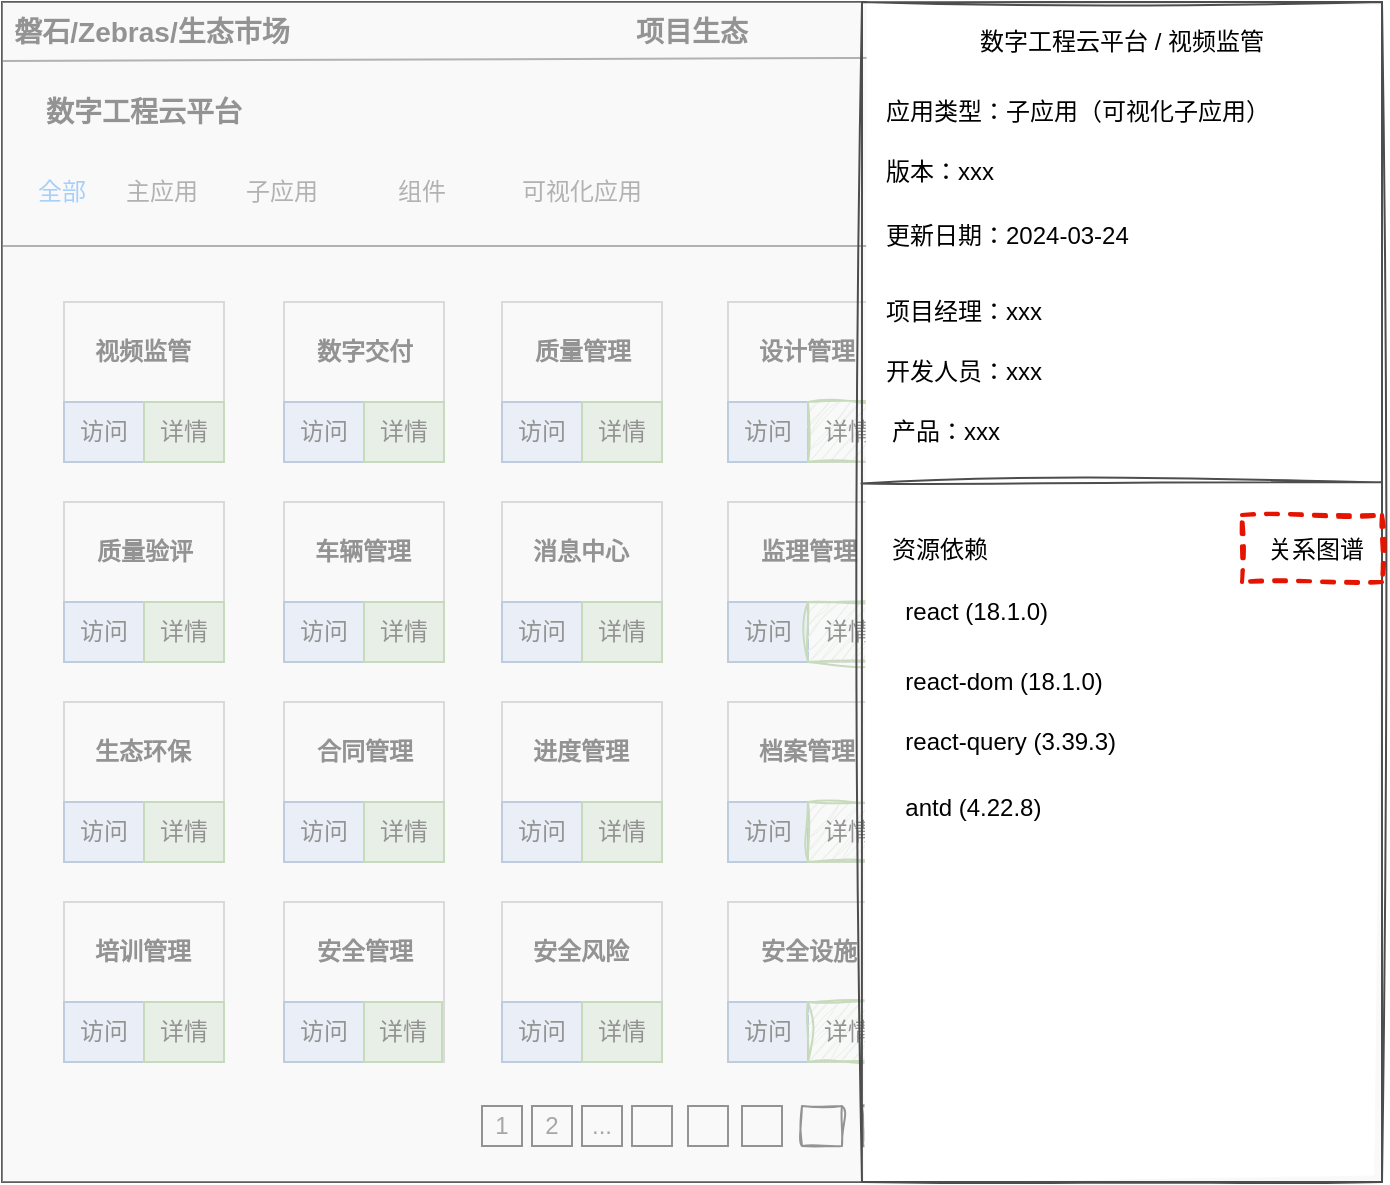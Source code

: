 <mxfile version="23.1.5" type="github">
  <diagram name="第 1 页" id="HMsFE6RniBmFMQwX7OuL">
    <mxGraphModel dx="1325" dy="739" grid="1" gridSize="10" guides="1" tooltips="1" connect="1" arrows="1" fold="1" page="1" pageScale="1" pageWidth="827" pageHeight="1169" math="0" shadow="0">
      <root>
        <mxCell id="0" />
        <mxCell id="1" parent="0" />
        <mxCell id="aMEDheZQiafsRFQI8HD_-119" value="" style="rounded=0;whiteSpace=wrap;html=1;fillColor=none;strokeColor=#4D4D4D;shadow=0;" vertex="1" parent="1">
          <mxGeometry x="70" y="150" width="690" height="590" as="geometry" />
        </mxCell>
        <mxCell id="aMEDheZQiafsRFQI8HD_-120" value="" style="rounded=0;whiteSpace=wrap;html=1;fillColor=none;strokeColor=#4D4D4D;shadow=0;" vertex="1" parent="1">
          <mxGeometry x="70" y="272" width="690" height="468" as="geometry" />
        </mxCell>
        <mxCell id="aMEDheZQiafsRFQI8HD_-121" value="数字工程云平台" style="text;html=1;align=left;verticalAlign=middle;whiteSpace=wrap;rounded=0;shadow=0;fontSize=14;fontStyle=1;" vertex="1" parent="1">
          <mxGeometry x="90" y="190" width="210" height="30" as="geometry" />
        </mxCell>
        <mxCell id="aMEDheZQiafsRFQI8HD_-122" value="项目生态" style="text;html=1;align=center;verticalAlign=middle;whiteSpace=wrap;rounded=0;fontSize=14;fontStyle=1;shadow=0;" vertex="1" parent="1">
          <mxGeometry x="385" y="150" width="60" height="30" as="geometry" />
        </mxCell>
        <mxCell id="aMEDheZQiafsRFQI8HD_-123" value="磐石/Zebras/生态市场" style="text;html=1;align=center;verticalAlign=middle;whiteSpace=wrap;rounded=0;fontSize=14;fontStyle=1;shadow=0;" vertex="1" parent="1">
          <mxGeometry x="70" y="150" width="150" height="30" as="geometry" />
        </mxCell>
        <mxCell id="aMEDheZQiafsRFQI8HD_-124" value="&lt;font color=&quot;#4d4d4d&quot;&gt;&amp;nbsp;输入应用名称检索&lt;/font&gt;" style="text;html=1;align=left;verticalAlign=middle;whiteSpace=wrap;rounded=0;strokeColor=#B3B3B3;shadow=0;sketch=1;curveFitting=1;jiggle=2;" vertex="1" parent="1">
          <mxGeometry x="590" y="344" width="160" height="30" as="geometry" />
        </mxCell>
        <mxCell id="aMEDheZQiafsRFQI8HD_-125" value="全部" style="text;html=1;align=center;verticalAlign=middle;whiteSpace=wrap;rounded=0;fontColor=#3399FF;shadow=0;" vertex="1" parent="1">
          <mxGeometry x="70" y="230" width="60" height="30" as="geometry" />
        </mxCell>
        <mxCell id="aMEDheZQiafsRFQI8HD_-126" value="主应用" style="text;html=1;align=center;verticalAlign=middle;whiteSpace=wrap;rounded=0;fontColor=#4D4D4D;shadow=0;" vertex="1" parent="1">
          <mxGeometry x="130" y="230" width="40" height="30" as="geometry" />
        </mxCell>
        <mxCell id="aMEDheZQiafsRFQI8HD_-127" value="&lt;font&gt;子应用&lt;/font&gt;" style="text;html=1;align=center;verticalAlign=middle;whiteSpace=wrap;rounded=0;shadow=0;fontColor=#4D4D4D;" vertex="1" parent="1">
          <mxGeometry x="190" y="230" width="40" height="30" as="geometry" />
        </mxCell>
        <mxCell id="aMEDheZQiafsRFQI8HD_-128" value="&lt;font&gt;组件&lt;/font&gt;" style="text;html=1;align=center;verticalAlign=middle;whiteSpace=wrap;rounded=0;shadow=0;fontColor=#4D4D4D;" vertex="1" parent="1">
          <mxGeometry x="260" y="230" width="40" height="30" as="geometry" />
        </mxCell>
        <mxCell id="aMEDheZQiafsRFQI8HD_-129" value="&lt;font&gt;可视化应用&lt;/font&gt;" style="text;html=1;align=center;verticalAlign=middle;whiteSpace=wrap;rounded=0;shadow=0;fontColor=#4D4D4D;" vertex="1" parent="1">
          <mxGeometry x="320" y="230" width="80" height="30" as="geometry" />
        </mxCell>
        <mxCell id="aMEDheZQiafsRFQI8HD_-130" value="" style="whiteSpace=wrap;html=1;aspect=fixed;fillColor=none;shadow=0;fontColor=#333333;" vertex="1" parent="1">
          <mxGeometry x="413" y="702" width="20" height="20" as="geometry" />
        </mxCell>
        <mxCell id="aMEDheZQiafsRFQI8HD_-131" value="" style="whiteSpace=wrap;html=1;aspect=fixed;fillColor=none;shadow=0;fontColor=#333333;" vertex="1" parent="1">
          <mxGeometry x="385" y="702" width="20" height="20" as="geometry" />
        </mxCell>
        <mxCell id="aMEDheZQiafsRFQI8HD_-132" value="..." style="whiteSpace=wrap;html=1;aspect=fixed;fillColor=none;shadow=0;fontColor=#333333;" vertex="1" parent="1">
          <mxGeometry x="360" y="702" width="20" height="20" as="geometry" />
        </mxCell>
        <mxCell id="aMEDheZQiafsRFQI8HD_-133" value="2" style="whiteSpace=wrap;html=1;aspect=fixed;fillColor=none;shadow=0;fontColor=#333333;" vertex="1" parent="1">
          <mxGeometry x="335" y="702" width="20" height="20" as="geometry" />
        </mxCell>
        <mxCell id="aMEDheZQiafsRFQI8HD_-134" value="1" style="whiteSpace=wrap;html=1;aspect=fixed;fillColor=none;shadow=0;fontColor=#333333;" vertex="1" parent="1">
          <mxGeometry x="310" y="702" width="20" height="20" as="geometry" />
        </mxCell>
        <mxCell id="aMEDheZQiafsRFQI8HD_-135" value="" style="whiteSpace=wrap;html=1;aspect=fixed;fillColor=none;shadow=0;fontColor=#333333;" vertex="1" parent="1">
          <mxGeometry x="440" y="702" width="20" height="20" as="geometry" />
        </mxCell>
        <mxCell id="aMEDheZQiafsRFQI8HD_-136" value="" style="whiteSpace=wrap;html=1;aspect=fixed;fillColor=none;shadow=0;fontColor=#333333;sketch=1;curveFitting=1;jiggle=2;" vertex="1" parent="1">
          <mxGeometry x="470" y="702" width="20" height="20" as="geometry" />
        </mxCell>
        <mxCell id="aMEDheZQiafsRFQI8HD_-137" value="" style="whiteSpace=wrap;html=1;aspect=fixed;fillColor=none;shadow=0;fontColor=#333333;sketch=1;curveFitting=1;jiggle=2;" vertex="1" parent="1">
          <mxGeometry x="500" y="702" width="20" height="20" as="geometry" />
        </mxCell>
        <mxCell id="aMEDheZQiafsRFQI8HD_-138" value="总计 100 个应用" style="text;html=1;align=center;verticalAlign=middle;whiteSpace=wrap;rounded=0;shadow=0;fontColor=#333333;sketch=1;curveFitting=1;jiggle=2;" vertex="1" parent="1">
          <mxGeometry x="540" y="697" width="110" height="30" as="geometry" />
        </mxCell>
        <mxCell id="aMEDheZQiafsRFQI8HD_-139" value="" style="endArrow=none;html=1;rounded=0;entryX=1.002;entryY=0.034;entryDx=0;entryDy=0;entryPerimeter=0;exitX=0;exitY=0.75;exitDx=0;exitDy=0;strokeColor=#4D4D4D;shadow=0;" edge="1" parent="1">
          <mxGeometry width="50" height="50" relative="1" as="geometry">
            <mxPoint x="70" y="179.5" as="sourcePoint" />
            <mxPoint x="761.38" y="177.06" as="targetPoint" />
          </mxGeometry>
        </mxCell>
        <mxCell id="aMEDheZQiafsRFQI8HD_-140" value="" style="whiteSpace=wrap;html=1;aspect=fixed;fillColor=none;strokeColor=#B3B3B3;shadow=0;" vertex="1" parent="1">
          <mxGeometry x="101" y="300" width="80" height="80" as="geometry" />
        </mxCell>
        <mxCell id="aMEDheZQiafsRFQI8HD_-141" value="" style="whiteSpace=wrap;html=1;aspect=fixed;fillColor=none;strokeColor=#B3B3B3;shadow=0;" vertex="1" parent="1">
          <mxGeometry x="211" y="300" width="80" height="80" as="geometry" />
        </mxCell>
        <mxCell id="aMEDheZQiafsRFQI8HD_-142" value="" style="whiteSpace=wrap;html=1;aspect=fixed;fillColor=none;strokeColor=#B3B3B3;shadow=0;" vertex="1" parent="1">
          <mxGeometry x="101" y="400" width="80" height="80" as="geometry" />
        </mxCell>
        <mxCell id="aMEDheZQiafsRFQI8HD_-143" value="" style="whiteSpace=wrap;html=1;aspect=fixed;fillColor=none;strokeColor=#B3B3B3;shadow=0;" vertex="1" parent="1">
          <mxGeometry x="211" y="400" width="80" height="80" as="geometry" />
        </mxCell>
        <mxCell id="aMEDheZQiafsRFQI8HD_-144" value="" style="whiteSpace=wrap;html=1;aspect=fixed;fillColor=none;strokeColor=#B3B3B3;shadow=0;" vertex="1" parent="1">
          <mxGeometry x="101" y="500" width="80" height="80" as="geometry" />
        </mxCell>
        <mxCell id="aMEDheZQiafsRFQI8HD_-145" value="" style="whiteSpace=wrap;html=1;aspect=fixed;fillColor=none;strokeColor=#B3B3B3;shadow=0;" vertex="1" parent="1">
          <mxGeometry x="101" y="600" width="80" height="80" as="geometry" />
        </mxCell>
        <mxCell id="aMEDheZQiafsRFQI8HD_-146" value="" style="whiteSpace=wrap;html=1;aspect=fixed;fillColor=none;strokeColor=#B3B3B3;shadow=0;" vertex="1" parent="1">
          <mxGeometry x="211" y="500" width="80" height="80" as="geometry" />
        </mxCell>
        <mxCell id="aMEDheZQiafsRFQI8HD_-147" value="" style="whiteSpace=wrap;html=1;aspect=fixed;fillColor=none;strokeColor=#B3B3B3;shadow=0;" vertex="1" parent="1">
          <mxGeometry x="211" y="600" width="80" height="80" as="geometry" />
        </mxCell>
        <mxCell id="aMEDheZQiafsRFQI8HD_-148" value="访问" style="rounded=0;whiteSpace=wrap;html=1;strokeColor=#6c8ebf;fillColor=#dae8fc;shadow=0;" vertex="1" parent="1">
          <mxGeometry x="101" y="350" width="40" height="30" as="geometry" />
        </mxCell>
        <mxCell id="aMEDheZQiafsRFQI8HD_-149" value="详情" style="rounded=0;whiteSpace=wrap;html=1;strokeColor=#82b366;fillColor=#d5e8d4;shadow=0;" vertex="1" parent="1">
          <mxGeometry x="141" y="350" width="40" height="30" as="geometry" />
        </mxCell>
        <mxCell id="aMEDheZQiafsRFQI8HD_-150" value="访问" style="rounded=0;whiteSpace=wrap;html=1;strokeColor=#6c8ebf;fillColor=#dae8fc;shadow=0;" vertex="1" parent="1">
          <mxGeometry x="101" y="450" width="40" height="30" as="geometry" />
        </mxCell>
        <mxCell id="aMEDheZQiafsRFQI8HD_-151" value="详情" style="rounded=0;whiteSpace=wrap;html=1;strokeColor=#82b366;fillColor=#d5e8d4;shadow=0;" vertex="1" parent="1">
          <mxGeometry x="141" y="450" width="40" height="30" as="geometry" />
        </mxCell>
        <mxCell id="aMEDheZQiafsRFQI8HD_-152" value="访问" style="rounded=0;whiteSpace=wrap;html=1;strokeColor=#6c8ebf;fillColor=#dae8fc;shadow=0;" vertex="1" parent="1">
          <mxGeometry x="101" y="550" width="40" height="30" as="geometry" />
        </mxCell>
        <mxCell id="aMEDheZQiafsRFQI8HD_-153" value="详情" style="rounded=0;whiteSpace=wrap;html=1;strokeColor=#82b366;fillColor=#d5e8d4;shadow=0;" vertex="1" parent="1">
          <mxGeometry x="141" y="550" width="40" height="30" as="geometry" />
        </mxCell>
        <mxCell id="aMEDheZQiafsRFQI8HD_-154" value="访问" style="rounded=0;whiteSpace=wrap;html=1;strokeColor=#6c8ebf;fillColor=#dae8fc;shadow=0;" vertex="1" parent="1">
          <mxGeometry x="101" y="650" width="40" height="30" as="geometry" />
        </mxCell>
        <mxCell id="aMEDheZQiafsRFQI8HD_-155" value="详情" style="rounded=0;whiteSpace=wrap;html=1;strokeColor=#82b366;fillColor=#d5e8d4;shadow=0;" vertex="1" parent="1">
          <mxGeometry x="141" y="650" width="40" height="30" as="geometry" />
        </mxCell>
        <mxCell id="aMEDheZQiafsRFQI8HD_-156" value="访问" style="rounded=0;whiteSpace=wrap;html=1;strokeColor=#6c8ebf;fillColor=#dae8fc;shadow=0;" vertex="1" parent="1">
          <mxGeometry x="211" y="650" width="40" height="30" as="geometry" />
        </mxCell>
        <mxCell id="aMEDheZQiafsRFQI8HD_-157" value="详情" style="rounded=0;whiteSpace=wrap;html=1;strokeColor=#82b366;fillColor=#d5e8d4;shadow=0;" vertex="1" parent="1">
          <mxGeometry x="251" y="650" width="39" height="30" as="geometry" />
        </mxCell>
        <mxCell id="aMEDheZQiafsRFQI8HD_-158" value="访问" style="rounded=0;whiteSpace=wrap;html=1;strokeColor=#6c8ebf;fillColor=#dae8fc;shadow=0;" vertex="1" parent="1">
          <mxGeometry x="211" y="550" width="40" height="30" as="geometry" />
        </mxCell>
        <mxCell id="aMEDheZQiafsRFQI8HD_-159" value="详情" style="rounded=0;whiteSpace=wrap;html=1;strokeColor=#82b366;fillColor=#d5e8d4;shadow=0;" vertex="1" parent="1">
          <mxGeometry x="251" y="550" width="40" height="30" as="geometry" />
        </mxCell>
        <mxCell id="aMEDheZQiafsRFQI8HD_-160" value="访问" style="rounded=0;whiteSpace=wrap;html=1;strokeColor=#6c8ebf;fillColor=#dae8fc;shadow=0;" vertex="1" parent="1">
          <mxGeometry x="211" y="450" width="40" height="30" as="geometry" />
        </mxCell>
        <mxCell id="aMEDheZQiafsRFQI8HD_-161" value="详情" style="rounded=0;whiteSpace=wrap;html=1;strokeColor=#82b366;fillColor=#d5e8d4;shadow=0;" vertex="1" parent="1">
          <mxGeometry x="251" y="450" width="40" height="30" as="geometry" />
        </mxCell>
        <mxCell id="aMEDheZQiafsRFQI8HD_-162" value="访问" style="rounded=0;whiteSpace=wrap;html=1;strokeColor=#6c8ebf;fillColor=#dae8fc;shadow=0;" vertex="1" parent="1">
          <mxGeometry x="211" y="350" width="40" height="30" as="geometry" />
        </mxCell>
        <mxCell id="aMEDheZQiafsRFQI8HD_-163" value="详情" style="rounded=0;whiteSpace=wrap;html=1;strokeColor=#82b366;fillColor=#d5e8d4;shadow=0;" vertex="1" parent="1">
          <mxGeometry x="251" y="350" width="40" height="30" as="geometry" />
        </mxCell>
        <mxCell id="aMEDheZQiafsRFQI8HD_-164" value="" style="whiteSpace=wrap;html=1;aspect=fixed;fillColor=none;strokeColor=#B3B3B3;shadow=0;" vertex="1" parent="1">
          <mxGeometry x="320" y="300" width="80" height="80" as="geometry" />
        </mxCell>
        <mxCell id="aMEDheZQiafsRFQI8HD_-165" value="" style="whiteSpace=wrap;html=1;aspect=fixed;fillColor=none;strokeColor=#B3B3B3;shadow=0;" vertex="1" parent="1">
          <mxGeometry x="433" y="300" width="80" height="80" as="geometry" />
        </mxCell>
        <mxCell id="aMEDheZQiafsRFQI8HD_-166" value="" style="whiteSpace=wrap;html=1;aspect=fixed;fillColor=none;strokeColor=#B3B3B3;shadow=0;" vertex="1" parent="1">
          <mxGeometry x="320" y="400" width="80" height="80" as="geometry" />
        </mxCell>
        <mxCell id="aMEDheZQiafsRFQI8HD_-167" value="" style="whiteSpace=wrap;html=1;aspect=fixed;fillColor=none;strokeColor=#B3B3B3;shadow=0;" vertex="1" parent="1">
          <mxGeometry x="433" y="400" width="80" height="80" as="geometry" />
        </mxCell>
        <mxCell id="aMEDheZQiafsRFQI8HD_-168" value="" style="whiteSpace=wrap;html=1;aspect=fixed;fillColor=none;strokeColor=#B3B3B3;shadow=0;" vertex="1" parent="1">
          <mxGeometry x="320" y="500" width="80" height="80" as="geometry" />
        </mxCell>
        <mxCell id="aMEDheZQiafsRFQI8HD_-169" value="" style="whiteSpace=wrap;html=1;aspect=fixed;fillColor=none;strokeColor=#B3B3B3;shadow=0;" vertex="1" parent="1">
          <mxGeometry x="320" y="600" width="80" height="80" as="geometry" />
        </mxCell>
        <mxCell id="aMEDheZQiafsRFQI8HD_-170" value="" style="whiteSpace=wrap;html=1;aspect=fixed;fillColor=none;strokeColor=#B3B3B3;shadow=0;" vertex="1" parent="1">
          <mxGeometry x="433" y="500" width="80" height="80" as="geometry" />
        </mxCell>
        <mxCell id="aMEDheZQiafsRFQI8HD_-171" value="" style="whiteSpace=wrap;html=1;aspect=fixed;fillColor=none;strokeColor=#B3B3B3;shadow=0;" vertex="1" parent="1">
          <mxGeometry x="433" y="600" width="80" height="80" as="geometry" />
        </mxCell>
        <mxCell id="aMEDheZQiafsRFQI8HD_-172" value="访问" style="rounded=0;whiteSpace=wrap;html=1;strokeColor=#6c8ebf;fillColor=#dae8fc;shadow=0;" vertex="1" parent="1">
          <mxGeometry x="320" y="350" width="40" height="30" as="geometry" />
        </mxCell>
        <mxCell id="aMEDheZQiafsRFQI8HD_-173" value="详情" style="rounded=0;whiteSpace=wrap;html=1;strokeColor=#82b366;fillColor=#d5e8d4;shadow=0;" vertex="1" parent="1">
          <mxGeometry x="360" y="350" width="40" height="30" as="geometry" />
        </mxCell>
        <mxCell id="aMEDheZQiafsRFQI8HD_-174" value="访问" style="rounded=0;whiteSpace=wrap;html=1;strokeColor=#6c8ebf;fillColor=#dae8fc;shadow=0;" vertex="1" parent="1">
          <mxGeometry x="320" y="450" width="40" height="30" as="geometry" />
        </mxCell>
        <mxCell id="aMEDheZQiafsRFQI8HD_-175" value="详情" style="rounded=0;whiteSpace=wrap;html=1;strokeColor=#82b366;fillColor=#d5e8d4;shadow=0;" vertex="1" parent="1">
          <mxGeometry x="360" y="450" width="40" height="30" as="geometry" />
        </mxCell>
        <mxCell id="aMEDheZQiafsRFQI8HD_-176" value="访问" style="rounded=0;whiteSpace=wrap;html=1;strokeColor=#6c8ebf;fillColor=#dae8fc;shadow=0;" vertex="1" parent="1">
          <mxGeometry x="320" y="550" width="40" height="30" as="geometry" />
        </mxCell>
        <mxCell id="aMEDheZQiafsRFQI8HD_-177" value="详情" style="rounded=0;whiteSpace=wrap;html=1;strokeColor=#82b366;fillColor=#d5e8d4;shadow=0;" vertex="1" parent="1">
          <mxGeometry x="360" y="550" width="40" height="30" as="geometry" />
        </mxCell>
        <mxCell id="aMEDheZQiafsRFQI8HD_-178" value="访问" style="rounded=0;whiteSpace=wrap;html=1;strokeColor=#6c8ebf;fillColor=#dae8fc;shadow=0;" vertex="1" parent="1">
          <mxGeometry x="320" y="650" width="40" height="30" as="geometry" />
        </mxCell>
        <mxCell id="aMEDheZQiafsRFQI8HD_-179" value="详情" style="rounded=0;whiteSpace=wrap;html=1;strokeColor=#82b366;fillColor=#d5e8d4;shadow=0;" vertex="1" parent="1">
          <mxGeometry x="360" y="650" width="40" height="30" as="geometry" />
        </mxCell>
        <mxCell id="aMEDheZQiafsRFQI8HD_-180" value="访问" style="rounded=0;whiteSpace=wrap;html=1;strokeColor=#6c8ebf;fillColor=#dae8fc;shadow=0;" vertex="1" parent="1">
          <mxGeometry x="433" y="650" width="40" height="30" as="geometry" />
        </mxCell>
        <mxCell id="aMEDheZQiafsRFQI8HD_-181" value="详情" style="rounded=0;whiteSpace=wrap;html=1;strokeColor=#82b366;fillColor=#d5e8d4;shadow=0;sketch=1;curveFitting=1;jiggle=2;" vertex="1" parent="1">
          <mxGeometry x="473" y="650" width="40" height="30" as="geometry" />
        </mxCell>
        <mxCell id="aMEDheZQiafsRFQI8HD_-182" value="访问" style="rounded=0;whiteSpace=wrap;html=1;strokeColor=#6c8ebf;fillColor=#dae8fc;shadow=0;" vertex="1" parent="1">
          <mxGeometry x="433" y="550" width="40" height="30" as="geometry" />
        </mxCell>
        <mxCell id="aMEDheZQiafsRFQI8HD_-183" value="详情" style="rounded=0;whiteSpace=wrap;html=1;strokeColor=#82b366;fillColor=#d5e8d4;shadow=0;sketch=1;curveFitting=1;jiggle=2;" vertex="1" parent="1">
          <mxGeometry x="473" y="550" width="40" height="30" as="geometry" />
        </mxCell>
        <mxCell id="aMEDheZQiafsRFQI8HD_-184" value="访问" style="rounded=0;whiteSpace=wrap;html=1;strokeColor=#6c8ebf;fillColor=#dae8fc;shadow=0;" vertex="1" parent="1">
          <mxGeometry x="433" y="450" width="40" height="30" as="geometry" />
        </mxCell>
        <mxCell id="aMEDheZQiafsRFQI8HD_-185" value="详情" style="rounded=0;whiteSpace=wrap;html=1;strokeColor=#82b366;fillColor=#d5e8d4;shadow=0;sketch=1;curveFitting=1;jiggle=2;" vertex="1" parent="1">
          <mxGeometry x="473" y="450" width="40" height="30" as="geometry" />
        </mxCell>
        <mxCell id="aMEDheZQiafsRFQI8HD_-186" value="访问" style="rounded=0;whiteSpace=wrap;html=1;strokeColor=#6c8ebf;fillColor=#dae8fc;shadow=0;" vertex="1" parent="1">
          <mxGeometry x="433" y="350" width="40" height="30" as="geometry" />
        </mxCell>
        <mxCell id="aMEDheZQiafsRFQI8HD_-187" value="详情" style="rounded=0;whiteSpace=wrap;html=1;strokeColor=#82b366;fillColor=#d5e8d4;shadow=0;sketch=1;curveFitting=1;jiggle=2;" vertex="1" parent="1">
          <mxGeometry x="473" y="350" width="40" height="30" as="geometry" />
        </mxCell>
        <mxCell id="aMEDheZQiafsRFQI8HD_-188" value="" style="whiteSpace=wrap;html=1;aspect=fixed;fillColor=none;strokeColor=#B3B3B3;shadow=0;sketch=1;curveFitting=1;jiggle=2;" vertex="1" parent="1">
          <mxGeometry x="540" y="301" width="80" height="80" as="geometry" />
        </mxCell>
        <mxCell id="aMEDheZQiafsRFQI8HD_-189" value="" style="whiteSpace=wrap;html=1;aspect=fixed;fillColor=none;strokeColor=#B3B3B3;shadow=0;sketch=1;curveFitting=1;jiggle=2;" vertex="1" parent="1">
          <mxGeometry x="650" y="301" width="80" height="80" as="geometry" />
        </mxCell>
        <mxCell id="aMEDheZQiafsRFQI8HD_-190" value="" style="whiteSpace=wrap;html=1;aspect=fixed;fillColor=none;strokeColor=#B3B3B3;shadow=0;sketch=1;curveFitting=1;jiggle=2;" vertex="1" parent="1">
          <mxGeometry x="540" y="401" width="80" height="80" as="geometry" />
        </mxCell>
        <mxCell id="aMEDheZQiafsRFQI8HD_-191" value="" style="whiteSpace=wrap;html=1;aspect=fixed;fillColor=none;strokeColor=#B3B3B3;shadow=0;sketch=1;curveFitting=1;jiggle=2;" vertex="1" parent="1">
          <mxGeometry x="650" y="401" width="80" height="80" as="geometry" />
        </mxCell>
        <mxCell id="aMEDheZQiafsRFQI8HD_-192" value="" style="whiteSpace=wrap;html=1;aspect=fixed;fillColor=none;strokeColor=#B3B3B3;shadow=0;sketch=1;curveFitting=1;jiggle=2;" vertex="1" parent="1">
          <mxGeometry x="540" y="501" width="80" height="80" as="geometry" />
        </mxCell>
        <mxCell id="aMEDheZQiafsRFQI8HD_-193" value="" style="whiteSpace=wrap;html=1;aspect=fixed;fillColor=none;strokeColor=#B3B3B3;shadow=0;sketch=1;curveFitting=1;jiggle=2;" vertex="1" parent="1">
          <mxGeometry x="540" y="601" width="80" height="80" as="geometry" />
        </mxCell>
        <mxCell id="aMEDheZQiafsRFQI8HD_-194" value="" style="whiteSpace=wrap;html=1;aspect=fixed;fillColor=none;strokeColor=#B3B3B3;shadow=0;sketch=1;curveFitting=1;jiggle=2;" vertex="1" parent="1">
          <mxGeometry x="650" y="501" width="80" height="80" as="geometry" />
        </mxCell>
        <mxCell id="aMEDheZQiafsRFQI8HD_-195" value="" style="whiteSpace=wrap;html=1;aspect=fixed;fillColor=none;strokeColor=#B3B3B3;shadow=0;sketch=1;curveFitting=1;jiggle=2;" vertex="1" parent="1">
          <mxGeometry x="650" y="601" width="80" height="80" as="geometry" />
        </mxCell>
        <mxCell id="aMEDheZQiafsRFQI8HD_-196" value="访问" style="rounded=0;whiteSpace=wrap;html=1;strokeColor=#6c8ebf;fillColor=#dae8fc;shadow=0;sketch=1;curveFitting=1;jiggle=2;" vertex="1" parent="1">
          <mxGeometry x="540" y="330" width="40" height="30" as="geometry" />
        </mxCell>
        <mxCell id="aMEDheZQiafsRFQI8HD_-197" value="详情" style="rounded=0;whiteSpace=wrap;html=1;strokeColor=#82b366;fillColor=#d5e8d4;shadow=0;sketch=1;curveFitting=1;jiggle=2;" vertex="1" parent="1">
          <mxGeometry x="580" y="330" width="40" height="30" as="geometry" />
        </mxCell>
        <mxCell id="aMEDheZQiafsRFQI8HD_-198" value="访问" style="rounded=0;whiteSpace=wrap;html=1;strokeColor=#6c8ebf;fillColor=#dae8fc;shadow=0;sketch=1;curveFitting=1;jiggle=2;" vertex="1" parent="1">
          <mxGeometry x="540" y="451" width="40" height="30" as="geometry" />
        </mxCell>
        <mxCell id="aMEDheZQiafsRFQI8HD_-199" value="详情" style="rounded=0;whiteSpace=wrap;html=1;strokeColor=#82b366;fillColor=#d5e8d4;shadow=0;sketch=1;curveFitting=1;jiggle=2;" vertex="1" parent="1">
          <mxGeometry x="580" y="451" width="40" height="30" as="geometry" />
        </mxCell>
        <mxCell id="aMEDheZQiafsRFQI8HD_-200" value="访问" style="rounded=0;whiteSpace=wrap;html=1;strokeColor=#6c8ebf;fillColor=#dae8fc;shadow=0;sketch=1;curveFitting=1;jiggle=2;" vertex="1" parent="1">
          <mxGeometry x="540" y="551" width="40" height="30" as="geometry" />
        </mxCell>
        <mxCell id="aMEDheZQiafsRFQI8HD_-201" value="详情" style="rounded=0;whiteSpace=wrap;html=1;strokeColor=#82b366;fillColor=#d5e8d4;shadow=0;sketch=1;curveFitting=1;jiggle=2;" vertex="1" parent="1">
          <mxGeometry x="580" y="551" width="40" height="30" as="geometry" />
        </mxCell>
        <mxCell id="aMEDheZQiafsRFQI8HD_-202" value="访问" style="rounded=0;whiteSpace=wrap;html=1;strokeColor=#6c8ebf;fillColor=#dae8fc;shadow=0;sketch=1;curveFitting=1;jiggle=2;" vertex="1" parent="1">
          <mxGeometry x="540" y="651" width="40" height="30" as="geometry" />
        </mxCell>
        <mxCell id="aMEDheZQiafsRFQI8HD_-203" value="详情" style="rounded=0;whiteSpace=wrap;html=1;strokeColor=#82b366;fillColor=#d5e8d4;shadow=0;sketch=1;curveFitting=1;jiggle=2;" vertex="1" parent="1">
          <mxGeometry x="580" y="651" width="40" height="30" as="geometry" />
        </mxCell>
        <mxCell id="aMEDheZQiafsRFQI8HD_-204" value="访问" style="rounded=0;whiteSpace=wrap;html=1;strokeColor=#6c8ebf;fillColor=#dae8fc;shadow=0;sketch=1;curveFitting=1;jiggle=2;" vertex="1" parent="1">
          <mxGeometry x="650" y="651" width="40" height="30" as="geometry" />
        </mxCell>
        <mxCell id="aMEDheZQiafsRFQI8HD_-205" value="详情" style="rounded=0;whiteSpace=wrap;html=1;strokeColor=#82b366;fillColor=#d5e8d4;shadow=0;sketch=1;curveFitting=1;jiggle=2;" vertex="1" parent="1">
          <mxGeometry x="690" y="651" width="39" height="30" as="geometry" />
        </mxCell>
        <mxCell id="aMEDheZQiafsRFQI8HD_-206" value="访问" style="rounded=0;whiteSpace=wrap;html=1;strokeColor=#6c8ebf;fillColor=#dae8fc;shadow=0;sketch=1;curveFitting=1;jiggle=2;" vertex="1" parent="1">
          <mxGeometry x="650" y="551" width="40" height="30" as="geometry" />
        </mxCell>
        <mxCell id="aMEDheZQiafsRFQI8HD_-207" value="详情" style="rounded=0;whiteSpace=wrap;html=1;strokeColor=#82b366;fillColor=#d5e8d4;shadow=0;sketch=1;curveFitting=1;jiggle=2;" vertex="1" parent="1">
          <mxGeometry x="690" y="551" width="40" height="30" as="geometry" />
        </mxCell>
        <mxCell id="aMEDheZQiafsRFQI8HD_-208" value="访问" style="rounded=0;whiteSpace=wrap;html=1;strokeColor=#6c8ebf;fillColor=#dae8fc;shadow=0;sketch=1;curveFitting=1;jiggle=2;" vertex="1" parent="1">
          <mxGeometry x="650" y="451" width="40" height="30" as="geometry" />
        </mxCell>
        <mxCell id="aMEDheZQiafsRFQI8HD_-209" value="详情" style="rounded=0;whiteSpace=wrap;html=1;strokeColor=#82b366;fillColor=#d5e8d4;shadow=0;sketch=1;curveFitting=1;jiggle=2;" vertex="1" parent="1">
          <mxGeometry x="690" y="451" width="40" height="30" as="geometry" />
        </mxCell>
        <mxCell id="aMEDheZQiafsRFQI8HD_-210" value="访问" style="rounded=0;whiteSpace=wrap;html=1;strokeColor=#6c8ebf;fillColor=#dae8fc;shadow=0;sketch=1;curveFitting=1;jiggle=2;" vertex="1" parent="1">
          <mxGeometry x="650" y="330" width="40" height="30" as="geometry" />
        </mxCell>
        <mxCell id="aMEDheZQiafsRFQI8HD_-211" value="详情" style="rounded=0;whiteSpace=wrap;html=1;strokeColor=#82b366;fillColor=#d5e8d4;shadow=0;sketch=1;curveFitting=1;jiggle=2;" vertex="1" parent="1">
          <mxGeometry x="690" y="330" width="40" height="30" as="geometry" />
        </mxCell>
        <mxCell id="aMEDheZQiafsRFQI8HD_-212" value="视频监管" style="text;html=1;align=center;verticalAlign=middle;whiteSpace=wrap;rounded=0;fontStyle=1;shadow=0;" vertex="1" parent="1">
          <mxGeometry x="101" y="310" width="79" height="30" as="geometry" />
        </mxCell>
        <mxCell id="aMEDheZQiafsRFQI8HD_-213" value="数字交付" style="text;html=1;align=center;verticalAlign=middle;whiteSpace=wrap;rounded=0;fontStyle=1;shadow=0;" vertex="1" parent="1">
          <mxGeometry x="212" y="310" width="79" height="30" as="geometry" />
        </mxCell>
        <mxCell id="aMEDheZQiafsRFQI8HD_-214" value="质量管理" style="text;html=1;align=center;verticalAlign=middle;whiteSpace=wrap;rounded=0;fontStyle=1;shadow=0;" vertex="1" parent="1">
          <mxGeometry x="321" y="310" width="79" height="30" as="geometry" />
        </mxCell>
        <mxCell id="aMEDheZQiafsRFQI8HD_-215" value="设计管理" style="text;html=1;align=center;verticalAlign=middle;whiteSpace=wrap;rounded=0;fontStyle=1;shadow=0;" vertex="1" parent="1">
          <mxGeometry x="433" y="310" width="79" height="30" as="geometry" />
        </mxCell>
        <mxCell id="aMEDheZQiafsRFQI8HD_-216" value="资料管理" style="text;html=1;align=center;verticalAlign=middle;whiteSpace=wrap;rounded=0;fontStyle=1;shadow=0;sketch=1;curveFitting=1;jiggle=2;" vertex="1" parent="1">
          <mxGeometry x="541" y="445" width="79" height="30" as="geometry" />
        </mxCell>
        <mxCell id="aMEDheZQiafsRFQI8HD_-217" value="物探管理" style="text;html=1;align=center;verticalAlign=middle;whiteSpace=wrap;rounded=0;fontStyle=1;shadow=0;sketch=1;curveFitting=1;jiggle=2;" vertex="1" parent="1">
          <mxGeometry x="651" y="445" width="79" height="30" as="geometry" />
        </mxCell>
        <mxCell id="aMEDheZQiafsRFQI8HD_-218" value="质量验评" style="text;html=1;align=center;verticalAlign=middle;whiteSpace=wrap;rounded=0;fontStyle=1;shadow=0;" vertex="1" parent="1">
          <mxGeometry x="102" y="410" width="79" height="30" as="geometry" />
        </mxCell>
        <mxCell id="aMEDheZQiafsRFQI8HD_-219" value="车辆管理" style="text;html=1;align=center;verticalAlign=middle;whiteSpace=wrap;rounded=0;fontStyle=1;shadow=0;" vertex="1" parent="1">
          <mxGeometry x="211" y="410" width="79" height="30" as="geometry" />
        </mxCell>
        <mxCell id="aMEDheZQiafsRFQI8HD_-220" value="消息中心" style="text;html=1;align=center;verticalAlign=middle;whiteSpace=wrap;rounded=0;fontStyle=1;shadow=0;" vertex="1" parent="1">
          <mxGeometry x="320" y="410" width="79" height="30" as="geometry" />
        </mxCell>
        <mxCell id="aMEDheZQiafsRFQI8HD_-221" value="监理管理" style="text;html=1;align=center;verticalAlign=middle;whiteSpace=wrap;rounded=0;fontStyle=1;shadow=0;" vertex="1" parent="1">
          <mxGeometry x="434" y="410" width="79" height="30" as="geometry" />
        </mxCell>
        <mxCell id="aMEDheZQiafsRFQI8HD_-222" value="材料管理" style="text;html=1;align=center;verticalAlign=middle;whiteSpace=wrap;rounded=0;fontStyle=1;shadow=0;sketch=1;curveFitting=1;jiggle=2;" vertex="1" parent="1">
          <mxGeometry x="540" y="379" width="79" height="30" as="geometry" />
        </mxCell>
        <mxCell id="aMEDheZQiafsRFQI8HD_-223" value="场景管理" style="text;html=1;align=center;verticalAlign=middle;whiteSpace=wrap;rounded=0;fontStyle=1;shadow=0;sketch=1;curveFitting=1;jiggle=2;" vertex="1" parent="1">
          <mxGeometry x="651" y="379" width="79" height="30" as="geometry" />
        </mxCell>
        <mxCell id="aMEDheZQiafsRFQI8HD_-224" value="生态环保" style="text;html=1;align=center;verticalAlign=middle;whiteSpace=wrap;rounded=0;fontStyle=1;shadow=0;" vertex="1" parent="1">
          <mxGeometry x="101" y="510" width="79" height="30" as="geometry" />
        </mxCell>
        <mxCell id="aMEDheZQiafsRFQI8HD_-225" value="合同管理" style="text;html=1;align=center;verticalAlign=middle;whiteSpace=wrap;rounded=0;fontStyle=1;shadow=0;" vertex="1" parent="1">
          <mxGeometry x="212" y="510" width="79" height="30" as="geometry" />
        </mxCell>
        <mxCell id="aMEDheZQiafsRFQI8HD_-226" value="进度管理" style="text;html=1;align=center;verticalAlign=middle;whiteSpace=wrap;rounded=0;fontStyle=1;shadow=0;" vertex="1" parent="1">
          <mxGeometry x="320" y="510" width="79" height="30" as="geometry" />
        </mxCell>
        <mxCell id="aMEDheZQiafsRFQI8HD_-227" value="档案管理" style="text;html=1;align=center;verticalAlign=middle;whiteSpace=wrap;rounded=0;fontStyle=1;shadow=0;" vertex="1" parent="1">
          <mxGeometry x="433" y="510" width="79" height="30" as="geometry" />
        </mxCell>
        <mxCell id="aMEDheZQiafsRFQI8HD_-228" value="分解结构" style="text;html=1;align=center;verticalAlign=middle;whiteSpace=wrap;rounded=0;fontStyle=1;shadow=0;sketch=1;curveFitting=1;jiggle=2;" vertex="1" parent="1">
          <mxGeometry x="541" y="510" width="79" height="30" as="geometry" />
        </mxCell>
        <mxCell id="aMEDheZQiafsRFQI8HD_-229" value="配置表单" style="text;html=1;align=center;verticalAlign=middle;whiteSpace=wrap;rounded=0;fontStyle=1;shadow=0;sketch=1;curveFitting=1;jiggle=2;" vertex="1" parent="1">
          <mxGeometry x="650" y="510" width="79" height="30" as="geometry" />
        </mxCell>
        <mxCell id="aMEDheZQiafsRFQI8HD_-230" value="培训管理" style="text;html=1;align=center;verticalAlign=middle;whiteSpace=wrap;rounded=0;fontStyle=1;shadow=0;" vertex="1" parent="1">
          <mxGeometry x="101" y="610" width="79" height="30" as="geometry" />
        </mxCell>
        <mxCell id="aMEDheZQiafsRFQI8HD_-231" value="安全管理" style="text;html=1;align=center;verticalAlign=middle;whiteSpace=wrap;rounded=0;fontStyle=1;shadow=0;" vertex="1" parent="1">
          <mxGeometry x="212" y="610" width="79" height="30" as="geometry" />
        </mxCell>
        <mxCell id="aMEDheZQiafsRFQI8HD_-232" value="安全风险" style="text;html=1;align=center;verticalAlign=middle;whiteSpace=wrap;rounded=0;fontStyle=1;shadow=0;" vertex="1" parent="1">
          <mxGeometry x="320" y="610" width="79" height="30" as="geometry" />
        </mxCell>
        <mxCell id="aMEDheZQiafsRFQI8HD_-233" value="安全设施" style="text;html=1;align=center;verticalAlign=middle;whiteSpace=wrap;rounded=0;fontStyle=1;shadow=0;" vertex="1" parent="1">
          <mxGeometry x="433.5" y="610" width="79" height="30" as="geometry" />
        </mxCell>
        <mxCell id="aMEDheZQiafsRFQI8HD_-234" value="绿色施工" style="text;html=1;align=center;verticalAlign=middle;whiteSpace=wrap;rounded=0;fontStyle=1;shadow=0;sketch=1;curveFitting=1;jiggle=2;" vertex="1" parent="1">
          <mxGeometry x="541" y="610" width="79" height="30" as="geometry" />
        </mxCell>
        <mxCell id="aMEDheZQiafsRFQI8HD_-235" value="数字记忆" style="text;html=1;align=center;verticalAlign=middle;whiteSpace=wrap;rounded=0;fontStyle=1;shadow=0;sketch=1;curveFitting=1;jiggle=2;" vertex="1" parent="1">
          <mxGeometry x="651" y="610" width="79" height="30" as="geometry" />
        </mxCell>
        <mxCell id="aMEDheZQiafsRFQI8HD_-236" value="" style="rounded=0;whiteSpace=wrap;html=1;fillColor=#f5f5f5;fontColor=#333333;strokeColor=#666666;opacity=60;" vertex="1" parent="1">
          <mxGeometry x="70" y="150" width="690" height="590" as="geometry" />
        </mxCell>
        <mxCell id="aMEDheZQiafsRFQI8HD_-238" value="" style="rounded=0;whiteSpace=wrap;html=1;strokeColor=#4D4D4D;fillColor=default;sketch=1;curveFitting=1;jiggle=2;" vertex="1" parent="1">
          <mxGeometry x="500" y="150" width="260" height="590" as="geometry" />
        </mxCell>
        <mxCell id="aMEDheZQiafsRFQI8HD_-239" value="数字工程云平台 / 视频监管" style="text;html=1;align=center;verticalAlign=middle;whiteSpace=wrap;rounded=0;sketch=1;curveFitting=1;jiggle=2;" vertex="1" parent="1">
          <mxGeometry x="500" y="150" width="260" height="40" as="geometry" />
        </mxCell>
        <mxCell id="aMEDheZQiafsRFQI8HD_-240" value="项目经理：xxx" style="text;html=1;align=left;verticalAlign=middle;whiteSpace=wrap;rounded=0;sketch=1;curveFitting=1;jiggle=2;" vertex="1" parent="1">
          <mxGeometry x="510" y="290" width="240" height="30" as="geometry" />
        </mxCell>
        <mxCell id="aMEDheZQiafsRFQI8HD_-241" value="开发人员：xxx" style="text;html=1;align=left;verticalAlign=middle;whiteSpace=wrap;rounded=0;sketch=1;curveFitting=1;jiggle=2;" vertex="1" parent="1">
          <mxGeometry x="510" y="320" width="240" height="30" as="geometry" />
        </mxCell>
        <mxCell id="aMEDheZQiafsRFQI8HD_-242" value="产品：xxx" style="text;html=1;align=left;verticalAlign=middle;whiteSpace=wrap;rounded=0;sketch=1;curveFitting=1;jiggle=2;" vertex="1" parent="1">
          <mxGeometry x="512.5" y="350" width="240" height="30" as="geometry" />
        </mxCell>
        <mxCell id="aMEDheZQiafsRFQI8HD_-243" value="版本：xxx" style="text;html=1;align=left;verticalAlign=middle;whiteSpace=wrap;rounded=0;sketch=1;curveFitting=1;jiggle=2;" vertex="1" parent="1">
          <mxGeometry x="510" y="220" width="240" height="30" as="geometry" />
        </mxCell>
        <mxCell id="aMEDheZQiafsRFQI8HD_-244" value="更新日期：2024-03-24" style="text;html=1;align=left;verticalAlign=middle;whiteSpace=wrap;rounded=0;sketch=1;curveFitting=1;jiggle=2;" vertex="1" parent="1">
          <mxGeometry x="510" y="252" width="240" height="30" as="geometry" />
        </mxCell>
        <mxCell id="aMEDheZQiafsRFQI8HD_-245" value="应用类型：子应用（可视化子应用）" style="text;html=1;align=left;verticalAlign=middle;whiteSpace=wrap;rounded=0;sketch=1;curveFitting=1;jiggle=2;" vertex="1" parent="1">
          <mxGeometry x="510" y="190" width="240" height="30" as="geometry" />
        </mxCell>
        <mxCell id="aMEDheZQiafsRFQI8HD_-247" value="资源依赖&amp;nbsp; &amp;nbsp; &amp;nbsp; &amp;nbsp; &amp;nbsp; &amp;nbsp; &amp;nbsp; &amp;nbsp; &amp;nbsp; &amp;nbsp; &amp;nbsp; &amp;nbsp; &amp;nbsp; &amp;nbsp; &amp;nbsp; &amp;nbsp; &amp;nbsp; &amp;nbsp; &amp;nbsp; &amp;nbsp; &amp;nbsp; 关系图谱" style="text;html=1;align=left;verticalAlign=middle;whiteSpace=wrap;rounded=0;sketch=1;curveFitting=1;jiggle=2;" vertex="1" parent="1">
          <mxGeometry x="513" y="409" width="240" height="30" as="geometry" />
        </mxCell>
        <mxCell id="aMEDheZQiafsRFQI8HD_-248" value="" style="endArrow=none;html=1;rounded=0;entryX=1;entryY=0.407;entryDx=0;entryDy=0;entryPerimeter=0;exitX=-0.001;exitY=0.408;exitDx=0;exitDy=0;exitPerimeter=0;strokeColor=#4D4D4D;sketch=1;curveFitting=1;jiggle=2;" edge="1" parent="1" source="aMEDheZQiafsRFQI8HD_-238" target="aMEDheZQiafsRFQI8HD_-238">
          <mxGeometry width="50" height="50" relative="1" as="geometry">
            <mxPoint x="500" y="394" as="sourcePoint" />
            <mxPoint x="670" y="370" as="targetPoint" />
          </mxGeometry>
        </mxCell>
        <mxCell id="aMEDheZQiafsRFQI8HD_-263" value="&amp;nbsp; react (18.1.0)" style="text;html=1;align=left;verticalAlign=middle;whiteSpace=wrap;rounded=0;sketch=1;curveFitting=1;jiggle=2;" vertex="1" parent="1">
          <mxGeometry x="512.5" y="440" width="90" height="30" as="geometry" />
        </mxCell>
        <mxCell id="aMEDheZQiafsRFQI8HD_-264" value="&amp;nbsp; react-dom (18.1.0)" style="text;html=1;align=left;verticalAlign=middle;whiteSpace=wrap;rounded=0;sketch=1;curveFitting=1;jiggle=2;" vertex="1" parent="1">
          <mxGeometry x="512.5" y="475" width="110" height="30" as="geometry" />
        </mxCell>
        <mxCell id="aMEDheZQiafsRFQI8HD_-265" value="&amp;nbsp; react-query (3.39.3)" style="text;html=1;align=left;verticalAlign=middle;whiteSpace=wrap;rounded=0;sketch=1;curveFitting=1;jiggle=2;" vertex="1" parent="1">
          <mxGeometry x="512.5" y="505" width="130" height="30" as="geometry" />
        </mxCell>
        <mxCell id="aMEDheZQiafsRFQI8HD_-266" value="&amp;nbsp; antd (4.22.8)" style="text;html=1;align=left;verticalAlign=middle;whiteSpace=wrap;rounded=0;sketch=1;curveFitting=1;jiggle=2;" vertex="1" parent="1">
          <mxGeometry x="512.5" y="538" width="90" height="30" as="geometry" />
        </mxCell>
        <mxCell id="aMEDheZQiafsRFQI8HD_-267" value="" style="rounded=0;whiteSpace=wrap;html=1;fillColor=none;dashed=1;strokeWidth=2;strokeColor=#E51400;sketch=1;curveFitting=1;jiggle=2;" vertex="1" parent="1">
          <mxGeometry x="690" y="406.5" width="70" height="33.5" as="geometry" />
        </mxCell>
      </root>
    </mxGraphModel>
  </diagram>
</mxfile>
